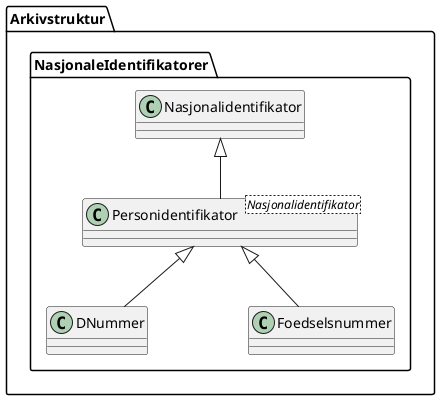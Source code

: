@startuml
skinparam nodesep 100
class Arkivstruktur.NasjonaleIdentifikatorer.Personidentifikator <Nasjonalidentifikator> {
}
Arkivstruktur.NasjonaleIdentifikatorer.Nasjonalidentifikator <|-- Arkivstruktur.NasjonaleIdentifikatorer.Personidentifikator
Arkivstruktur.NasjonaleIdentifikatorer.Personidentifikator <|-- Arkivstruktur.NasjonaleIdentifikatorer.DNummer
Arkivstruktur.NasjonaleIdentifikatorer.Personidentifikator <|-- Arkivstruktur.NasjonaleIdentifikatorer.Foedselsnummer
@enduml
